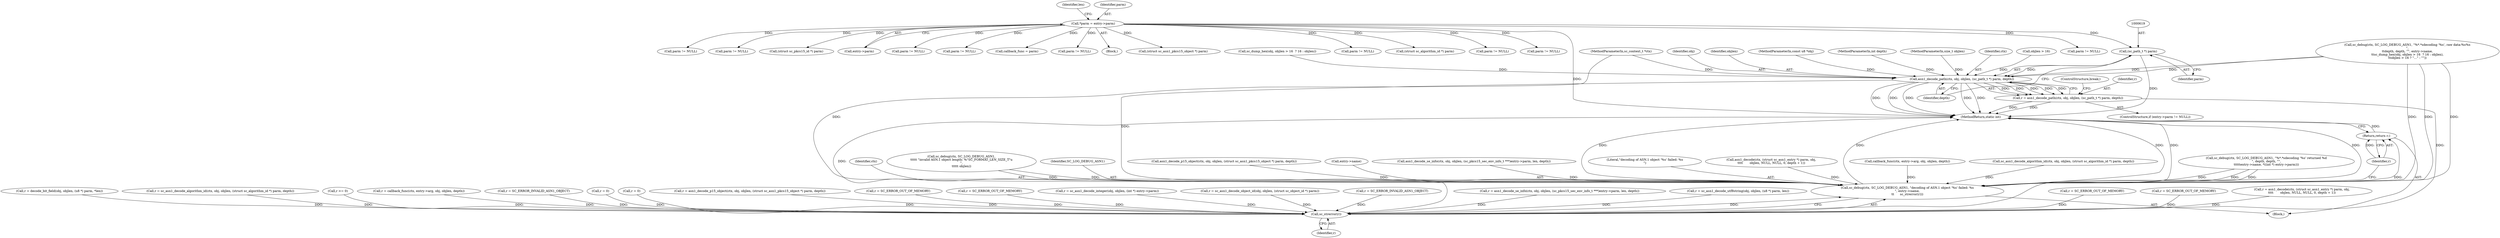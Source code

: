 digraph "0_OpenSC_a3fc7693f3a035a8a7921cffb98432944bb42740@pointer" {
"1000618" [label="(Call,(sc_path_t *) parm)"];
"1000110" [label="(Call,*parm = entry->parm)"];
"1000614" [label="(Call,asn1_decode_path(ctx, obj, objlen, (sc_path_t *) parm, depth))"];
"1000612" [label="(Call,r = asn1_decode_path(ctx, obj, objlen, (sc_path_t *) parm, depth))"];
"1000759" [label="(Call,sc_strerror(r))"];
"1000752" [label="(Call,sc_debug(ctx, SC_LOG_DEBUG_ASN1, \"decoding of ASN.1 object '%s' failed: %s\n\", entry->name,\n\t\t      sc_strerror(r)))"];
"1000761" [label="(Return,return r;)"];
"1000150" [label="(Call,objlen > 16)"];
"1000695" [label="(Call,(struct sc_algorithm_id *) parm)"];
"1000570" [label="(Call,r = SC_ERROR_OUT_OF_MEMORY)"];
"1000614" [label="(Call,asn1_decode_path(ctx, obj, objlen, (sc_path_t *) parm, depth))"];
"1000760" [label="(Identifier,r)"];
"1000252" [label="(Call,parm != NULL)"];
"1000622" [label="(ControlStructure,break;)"];
"1000452" [label="(Call,parm != NULL)"];
"1000141" [label="(Call,sc_dump_hex(obj, objlen > 16  ? 16 : objlen))"];
"1000755" [label="(Literal,\"decoding of ASN.1 object '%s' failed: %s\n\")"];
"1000730" [label="(Call,callback_func(ctx, entry->arg, obj, objlen, depth))"];
"1000362" [label="(Call,parm != NULL)"];
"1000162" [label="(Call,parm != NULL)"];
"1000618" [label="(Call,(sc_path_t *) parm)"];
"1000616" [label="(Identifier,obj)"];
"1000536" [label="(Call,parm != NULL)"];
"1000167" [label="(Call,asn1_decode(ctx, (struct sc_asn1_entry *) parm, obj,\n\t\t\t\t       objlen, NULL, NULL, 0, depth + 1))"];
"1000621" [label="(Identifier,depth)"];
"1000752" [label="(Call,sc_debug(ctx, SC_LOG_DEBUG_ASN1, \"decoding of ASN.1 object '%s' failed: %s\n\", entry->name,\n\t\t      sc_strerror(r)))"];
"1000606" [label="(ControlStructure,if (entry->parm != NULL))"];
"1000306" [label="(Call,r = SC_ERROR_OUT_OF_MEMORY)"];
"1000165" [label="(Call,r = asn1_decode(ctx, (struct sc_asn1_entry *) parm, obj,\n\t\t\t\t       objlen, NULL, NULL, 0, depth + 1))"];
"1000349" [label="(Call,r = decode_bit_field(obj, objlen, (u8 *) parm, *len))"];
"1000689" [label="(Call,r = sc_asn1_decode_algorithm_id(ctx, obj, objlen, (struct sc_algorithm_id *) parm, depth))"];
"1000751" [label="(Block,)"];
"1000691" [label="(Call,sc_asn1_decode_algorithm_id(ctx, obj, objlen, (struct sc_algorithm_id *) parm, depth))"];
"1000634" [label="(Call,(struct sc_pkcs15_id *) parm)"];
"1000620" [label="(Identifier,parm)"];
"1000332" [label="(Call,r >= 0)"];
"1000728" [label="(Call,r = callback_func(ctx, entry->arg, obj, objlen, depth))"];
"1000118" [label="(Identifier,len)"];
"1000276" [label="(Call,r = SC_ERROR_INVALID_ASN1_OBJECT)"];
"1000340" [label="(Call,r = 0)"];
"1000232" [label="(Call,sc_debug(ctx, SC_LOG_DEBUG_ASN1, \"%*.*sdecoding '%s' returned %d\n\", depth, depth, \"\",\n\t\t\t\t\tentry->name, *((int *) entry->parm)))"];
"1000112" [label="(Call,entry->parm)"];
"1000617" [label="(Identifier,objlen)"];
"1000218" [label="(Call,parm != NULL)"];
"1000753" [label="(Identifier,ctx)"];
"1000194" [label="(Call,sc_debug(ctx, SC_LOG_DEBUG_ASN1,\n\t\t\t\t\t \"invalid ASN.1 object length: %\"SC_FORMAT_LEN_SIZE_T\"u\n\",\n\t\t\t\t\t objlen))"];
"1000762" [label="(Identifier,r)"];
"1000105" [label="(MethodParameterIn,const u8 *obj)"];
"1000125" [label="(Call,r = 0)"];
"1000754" [label="(Identifier,SC_LOG_DEBUG_ASN1)"];
"1000107" [label="(MethodParameterIn,int depth)"];
"1000671" [label="(Call,r = asn1_decode_p15_object(ctx, obj, objlen, (struct sc_asn1_pkcs15_object *) parm, depth))"];
"1000485" [label="(Call,r = SC_ERROR_OUT_OF_MEMORY)"];
"1000761" [label="(Return,return r;)"];
"1000521" [label="(Call,parm != NULL)"];
"1000131" [label="(Call,sc_debug(ctx, SC_LOG_DEBUG_ASN1, \"%*.*sdecoding '%s', raw data:%s%s\n\",\n\t\tdepth, depth, \"\", entry->name,\n\t\tsc_dump_hex(obj, objlen > 16  ? 16 : objlen),\n\t\tobjlen > 16 ? \"...\" : \"\"))"];
"1000673" [label="(Call,asn1_decode_p15_object(ctx, obj, objlen, (struct sc_asn1_pkcs15_object *) parm, depth))"];
"1000756" [label="(Call,entry->name)"];
"1000709" [label="(Call,asn1_decode_se_info(ctx, obj, objlen, (sc_pkcs15_sec_env_info_t ***)entry->parm, len, depth))"];
"1000416" [label="(Call,r = SC_ERROR_OUT_OF_MEMORY)"];
"1000613" [label="(Identifier,r)"];
"1000106" [label="(MethodParameterIn,size_t objlen)"];
"1000128" [label="(Call,callback_func = parm)"];
"1000222" [label="(Call,r = sc_asn1_decode_integer(obj, objlen, (int *) entry->parm))"];
"1000524" [label="(Call,r = sc_asn1_decode_object_id(obj, objlen, (struct sc_object_id *) parm))"];
"1000199" [label="(Call,r = SC_ERROR_INVALID_ASN1_OBJECT)"];
"1000759" [label="(Call,sc_strerror(r))"];
"1000707" [label="(Call,r = asn1_decode_se_info(ctx, obj, objlen, (sc_pkcs15_sec_env_info_t ***)entry->parm, len, depth))"];
"1000111" [label="(Identifier,parm)"];
"1000612" [label="(Call,r = asn1_decode_path(ctx, obj, objlen, (sc_path_t *) parm, depth))"];
"1000346" [label="(Call,parm != NULL)"];
"1000615" [label="(Identifier,ctx)"];
"1000584" [label="(Call,r = sc_asn1_decode_utf8string(obj, objlen, (u8 *) parm, len))"];
"1000108" [label="(Block,)"];
"1000677" [label="(Call,(struct sc_asn1_pkcs15_object *) parm)"];
"1000103" [label="(MethodParameterIn,sc_context_t *ctx)"];
"1000770" [label="(MethodReturn,static int)"];
"1000185" [label="(Call,parm != NULL)"];
"1000110" [label="(Call,*parm = entry->parm)"];
"1000618" -> "1000614"  [label="AST: "];
"1000618" -> "1000620"  [label="CFG: "];
"1000619" -> "1000618"  [label="AST: "];
"1000620" -> "1000618"  [label="AST: "];
"1000621" -> "1000618"  [label="CFG: "];
"1000618" -> "1000770"  [label="DDG: "];
"1000618" -> "1000614"  [label="DDG: "];
"1000110" -> "1000618"  [label="DDG: "];
"1000110" -> "1000108"  [label="AST: "];
"1000110" -> "1000112"  [label="CFG: "];
"1000111" -> "1000110"  [label="AST: "];
"1000112" -> "1000110"  [label="AST: "];
"1000118" -> "1000110"  [label="CFG: "];
"1000110" -> "1000770"  [label="DDG: "];
"1000110" -> "1000128"  [label="DDG: "];
"1000110" -> "1000162"  [label="DDG: "];
"1000110" -> "1000185"  [label="DDG: "];
"1000110" -> "1000218"  [label="DDG: "];
"1000110" -> "1000252"  [label="DDG: "];
"1000110" -> "1000346"  [label="DDG: "];
"1000110" -> "1000362"  [label="DDG: "];
"1000110" -> "1000452"  [label="DDG: "];
"1000110" -> "1000521"  [label="DDG: "];
"1000110" -> "1000536"  [label="DDG: "];
"1000110" -> "1000634"  [label="DDG: "];
"1000110" -> "1000677"  [label="DDG: "];
"1000110" -> "1000695"  [label="DDG: "];
"1000614" -> "1000612"  [label="AST: "];
"1000614" -> "1000621"  [label="CFG: "];
"1000615" -> "1000614"  [label="AST: "];
"1000616" -> "1000614"  [label="AST: "];
"1000617" -> "1000614"  [label="AST: "];
"1000621" -> "1000614"  [label="AST: "];
"1000612" -> "1000614"  [label="CFG: "];
"1000614" -> "1000770"  [label="DDG: "];
"1000614" -> "1000770"  [label="DDG: "];
"1000614" -> "1000770"  [label="DDG: "];
"1000614" -> "1000770"  [label="DDG: "];
"1000614" -> "1000770"  [label="DDG: "];
"1000614" -> "1000612"  [label="DDG: "];
"1000614" -> "1000612"  [label="DDG: "];
"1000614" -> "1000612"  [label="DDG: "];
"1000614" -> "1000612"  [label="DDG: "];
"1000614" -> "1000612"  [label="DDG: "];
"1000131" -> "1000614"  [label="DDG: "];
"1000131" -> "1000614"  [label="DDG: "];
"1000103" -> "1000614"  [label="DDG: "];
"1000141" -> "1000614"  [label="DDG: "];
"1000105" -> "1000614"  [label="DDG: "];
"1000150" -> "1000614"  [label="DDG: "];
"1000106" -> "1000614"  [label="DDG: "];
"1000107" -> "1000614"  [label="DDG: "];
"1000614" -> "1000752"  [label="DDG: "];
"1000612" -> "1000606"  [label="AST: "];
"1000613" -> "1000612"  [label="AST: "];
"1000622" -> "1000612"  [label="CFG: "];
"1000612" -> "1000770"  [label="DDG: "];
"1000612" -> "1000770"  [label="DDG: "];
"1000612" -> "1000759"  [label="DDG: "];
"1000759" -> "1000752"  [label="AST: "];
"1000759" -> "1000760"  [label="CFG: "];
"1000760" -> "1000759"  [label="AST: "];
"1000752" -> "1000759"  [label="CFG: "];
"1000759" -> "1000770"  [label="DDG: "];
"1000759" -> "1000752"  [label="DDG: "];
"1000332" -> "1000759"  [label="DDG: "];
"1000728" -> "1000759"  [label="DDG: "];
"1000707" -> "1000759"  [label="DDG: "];
"1000306" -> "1000759"  [label="DDG: "];
"1000165" -> "1000759"  [label="DDG: "];
"1000671" -> "1000759"  [label="DDG: "];
"1000349" -> "1000759"  [label="DDG: "];
"1000416" -> "1000759"  [label="DDG: "];
"1000276" -> "1000759"  [label="DDG: "];
"1000340" -> "1000759"  [label="DDG: "];
"1000584" -> "1000759"  [label="DDG: "];
"1000524" -> "1000759"  [label="DDG: "];
"1000485" -> "1000759"  [label="DDG: "];
"1000125" -> "1000759"  [label="DDG: "];
"1000570" -> "1000759"  [label="DDG: "];
"1000222" -> "1000759"  [label="DDG: "];
"1000199" -> "1000759"  [label="DDG: "];
"1000689" -> "1000759"  [label="DDG: "];
"1000759" -> "1000761"  [label="DDG: "];
"1000752" -> "1000751"  [label="AST: "];
"1000753" -> "1000752"  [label="AST: "];
"1000754" -> "1000752"  [label="AST: "];
"1000755" -> "1000752"  [label="AST: "];
"1000756" -> "1000752"  [label="AST: "];
"1000762" -> "1000752"  [label="CFG: "];
"1000752" -> "1000770"  [label="DDG: "];
"1000752" -> "1000770"  [label="DDG: "];
"1000752" -> "1000770"  [label="DDG: "];
"1000752" -> "1000770"  [label="DDG: "];
"1000752" -> "1000770"  [label="DDG: "];
"1000167" -> "1000752"  [label="DDG: "];
"1000232" -> "1000752"  [label="DDG: "];
"1000232" -> "1000752"  [label="DDG: "];
"1000232" -> "1000752"  [label="DDG: "];
"1000131" -> "1000752"  [label="DDG: "];
"1000131" -> "1000752"  [label="DDG: "];
"1000131" -> "1000752"  [label="DDG: "];
"1000194" -> "1000752"  [label="DDG: "];
"1000194" -> "1000752"  [label="DDG: "];
"1000673" -> "1000752"  [label="DDG: "];
"1000730" -> "1000752"  [label="DDG: "];
"1000691" -> "1000752"  [label="DDG: "];
"1000709" -> "1000752"  [label="DDG: "];
"1000103" -> "1000752"  [label="DDG: "];
"1000761" -> "1000751"  [label="AST: "];
"1000761" -> "1000762"  [label="CFG: "];
"1000762" -> "1000761"  [label="AST: "];
"1000770" -> "1000761"  [label="CFG: "];
"1000761" -> "1000770"  [label="DDG: "];
"1000762" -> "1000761"  [label="DDG: "];
}
